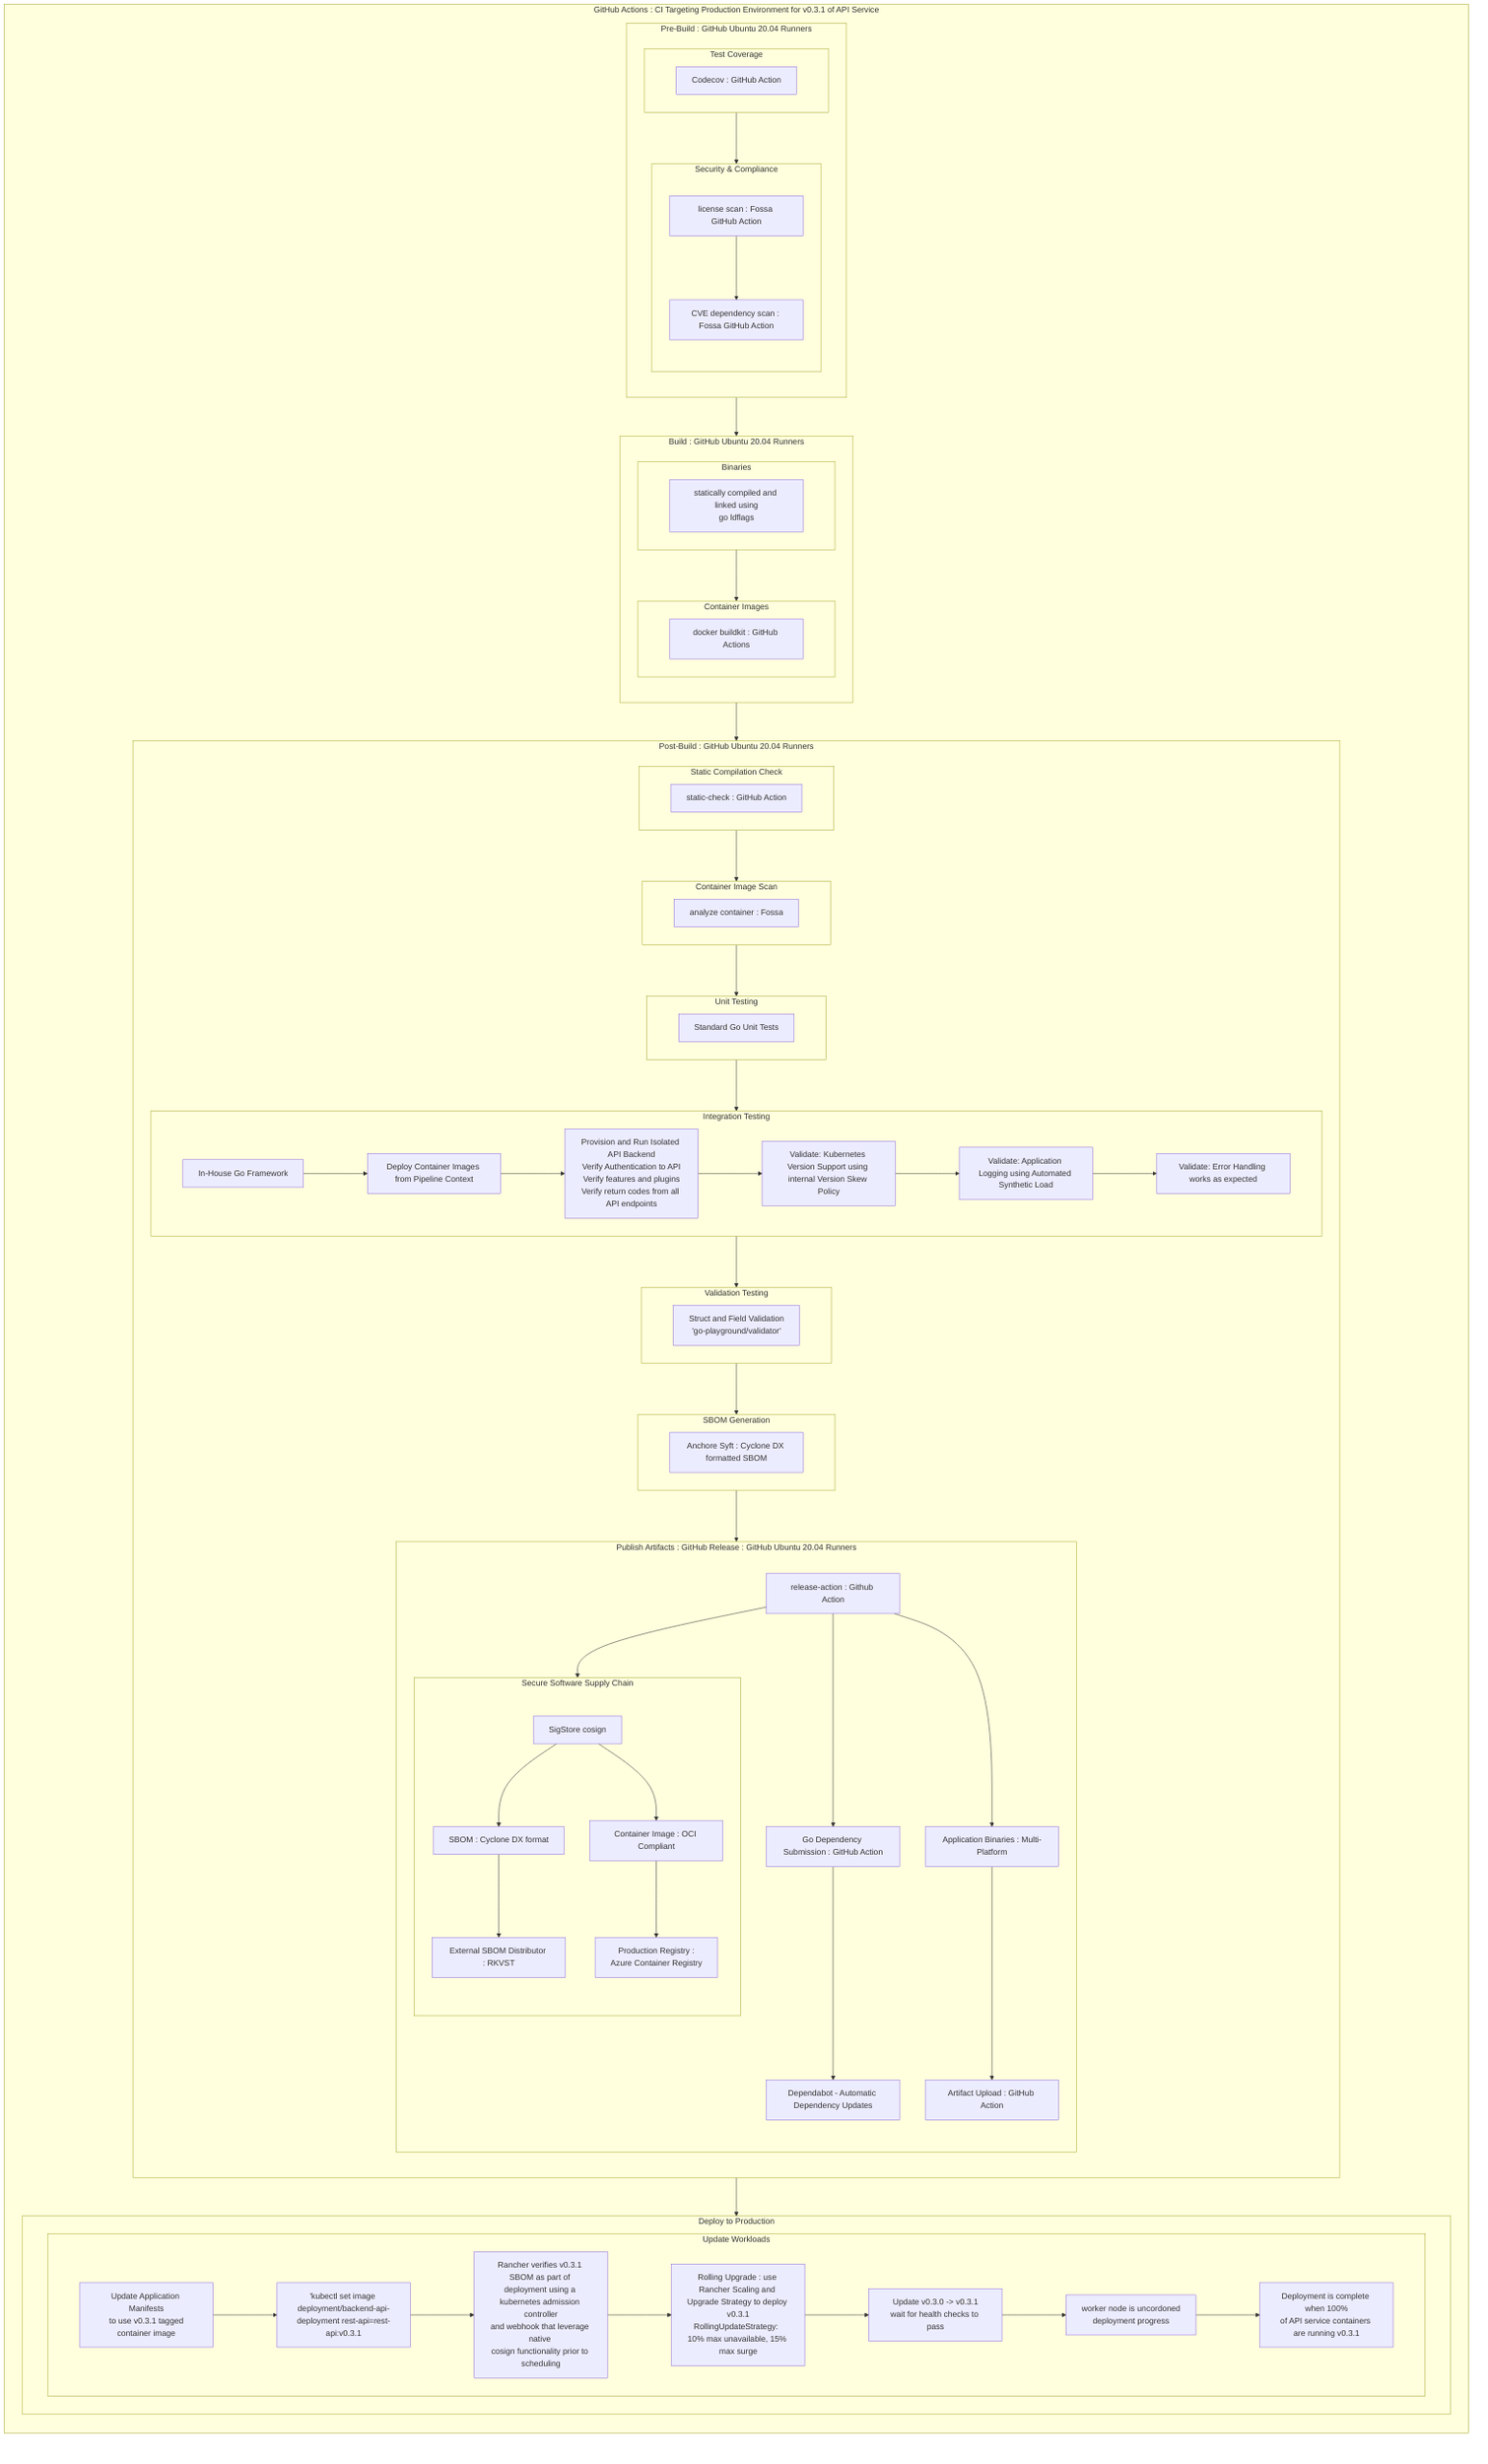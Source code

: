 flowchart LR
    subgraph CI[GitHub Actions : CI Targeting Production Environment for v0.3.1 of API Service]
        subgraph pb[Pre-Build : GitHub Ubuntu 20.04 Runners]
        direction TB
            subgraph tc[Test Coverage]
                tc1[Codecov : GitHub Action]
            end
            subgraph ff[Security & Compliance]
                direction TB
                f1[license scan : Fossa GitHub Action] --> f2[CVE dependency scan : Fossa GitHub Action] 
            end
            tc --> ff
        end
        subgraph b[Build : GitHub Ubuntu 20.04 Runners]
            direction TB
            subgraph b2[Binaries]
                b2a[statically compiled and linked using\ngo ldflags]
            end
            subgraph b3[Container Images]
                b3a[docker buildkit : GitHub Actions]
            end
            b2 --> b3
        end
        subgraph pbb[Post-Build : GitHub Ubuntu 20.04 Runners]
            direction TB
            subgraph sc[Static Compilation Check ]
                sc1[static-check : GitHub Action]
            end
            subgraph sb[SBOM Generation]
                s1[Anchore Syft : Cyclone DX formatted SBOM]
            end
            subgraph ff1[Container Image Scan]
                f3[analyze container : Fossa]
            end
            subgraph pbb1[Unit Testing]
                pbb1a[Standard Go Unit Tests]
            end
            subgraph vt[Validation Testing]
                vt1[Struct and Field Validation\n'go-playground/validator']
            end
            subgraph it[Integration Testing]
                it1[In-House Go Framework]
                it1a[Deploy Container Images from Pipeline Context]
                it1b[Provision and Run Isolated API Backend\nVerify Authentication to API\nVerify features and plugins\nVerify return codes from all API endpoints]
                it2[Validate: Kubernetes Version Support using internal Version Skew Policy]
                it3[Validate: Application Logging using Automated Synthetic Load]
                it4[Validate: Error Handling works as expected]
                it1 --> it1a --> it1b --> it2 --> it3 --> it4
            end          
            subgraph rp[Publish Artifacts : GitHub Release : GitHub Ubuntu 20.04 Runners]
            direction TB
                rp1[release-action : Github Action]
                subgraph s[Secure Software Supply Chain]
                direction TB
                    s2[SigStore cosign]
                    s2a[SBOM : Cyclone DX format] --> s2aa[External SBOM Distributor : RKVST]
                    s2b[Container Image : OCI Compliant] --> s2c[Production Registry :\nAzure Container Registry ]
                    end
                    s2d[Go Dependency Submission : GitHub Action] --> s2e[Dependabot - Automatic Dependency Updates]
                    s1a[Application Binaries : Multi-Platform]
                    s1b[Artifact Upload : GitHub Action]
                    s2 --> s2a & s2b
                    rp1 --> s1a & s2d
                    s1a --> s1b
                rp1 --> s
            end
            sc --> ff1 --> pbb1 --> it --> vt --> sb --> rp
        end
        subgraph pd[Deploy to Production]
            subgraph pd1[Update Workloads]
                pd1a[Update Application Manifests\n to use v0.3.1 tagged container image]
                pd1aa['kubectl set image deployment/backend-api-deployment rest-api=rest-api:v0.3.1]
                pd1b[Rancher verifies v0.3.1 SBOM as part of \ndeployment using a kubernetes admission controller\nand webhook that leverage native \ncosign functionality prior to scheduling]
                pd1c[Rolling Upgrade : use Rancher Scaling and Upgrade Strategy to deploy v0.3.1\nRollingUpdateStrategy:  10% max unavailable, 15% max surge]
                pd1d[Update v0.3.0 -> v0.3.1\nwait for health checks to pass]
                pd1e[worker node is uncordoned\n deployment progress]
                pd1f[Deployment is complete when 100%\nof API service containers are running v0.3.1]
                pd1a --> pd1aa --> pd1b --> pd1c --> pd1d --> pd1e --> pd1f
            end
        end
        pb --> b --> pbb --> pd
    end